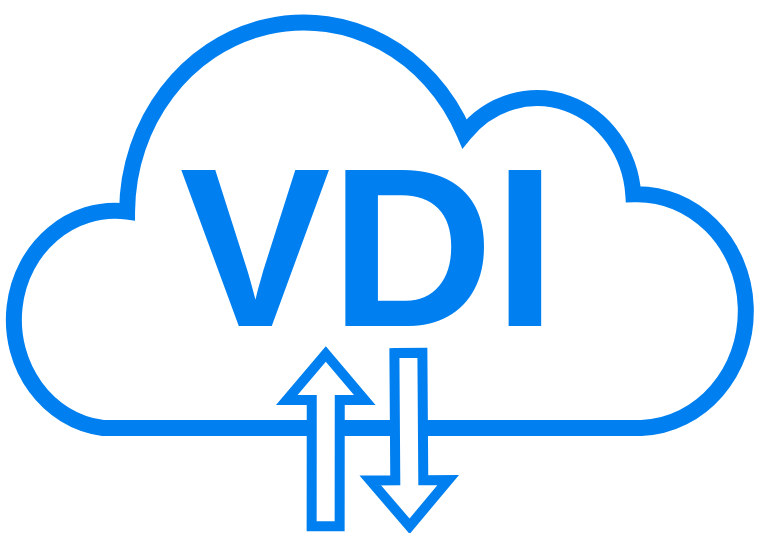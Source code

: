 <mxfile version="22.0.2" type="device">
  <diagram name="Page-1" id="oPGxuSs2IP7IX7CeuhnB">
    <mxGraphModel dx="1206" dy="816" grid="1" gridSize="10" guides="1" tooltips="1" connect="1" arrows="1" fold="1" page="1" pageScale="1" pageWidth="1169" pageHeight="827" math="0" shadow="0">
      <root>
        <mxCell id="0" />
        <mxCell id="1" parent="0" />
        <mxCell id="3U_YcqGcT9iOykBYDMd0-1" value="" style="group" vertex="1" connectable="0" parent="1">
          <mxGeometry x="260" y="220" width="370" height="261.62" as="geometry" />
        </mxCell>
        <mxCell id="vpyiIQ8x-v43Ai8G1b8H-1" value="" style="html=1;verticalLabelPosition=bottom;align=center;labelBackgroundColor=#ffffff;verticalAlign=top;strokeWidth=8;strokeColor=#0080F0;shadow=0;dashed=0;shape=mxgraph.ios7.icons.cloud;flipH=1;" parent="3U_YcqGcT9iOykBYDMd0-1" vertex="1">
          <mxGeometry width="370" height="210" as="geometry" />
        </mxCell>
        <mxCell id="vpyiIQ8x-v43Ai8G1b8H-3" value="" style="shape=flexArrow;endArrow=classic;html=1;rounded=0;entryX=0.631;entryY=0.994;entryDx=0;entryDy=0;entryPerimeter=0;fillColor=default;strokeWidth=5;strokeColor=#0080F0;" parent="3U_YcqGcT9iOykBYDMd0-1" edge="1">
          <mxGeometry width="50" height="50" relative="1" as="geometry">
            <mxPoint x="158.82" y="261.62" as="sourcePoint" />
            <mxPoint x="158.9" y="170.54" as="targetPoint" />
          </mxGeometry>
        </mxCell>
        <mxCell id="vpyiIQ8x-v43Ai8G1b8H-4" value="" style="shape=flexArrow;endArrow=classic;html=1;rounded=0;exitX=0.502;exitY=0.991;exitDx=0;exitDy=0;exitPerimeter=0;fillColor=default;strokeWidth=5;strokeColor=#0080F0;" parent="3U_YcqGcT9iOykBYDMd0-1" edge="1">
          <mxGeometry width="50" height="50" relative="1" as="geometry">
            <mxPoint x="200.18" y="170.0" as="sourcePoint" />
            <mxPoint x="200.82" y="261.62" as="targetPoint" />
          </mxGeometry>
        </mxCell>
        <mxCell id="vpyiIQ8x-v43Ai8G1b8H-5" value="&lt;font color=&quot;#0080f0&quot; style=&quot;font-size: 113px;&quot;&gt;VDI&lt;/font&gt;" style="text;html=1;strokeColor=none;fillColor=none;align=center;verticalAlign=middle;whiteSpace=wrap;rounded=0;fontSize=113;fontStyle=1" parent="3U_YcqGcT9iOykBYDMd0-1" vertex="1">
          <mxGeometry x="150" y="105" width="60" height="30" as="geometry" />
        </mxCell>
      </root>
    </mxGraphModel>
  </diagram>
</mxfile>
